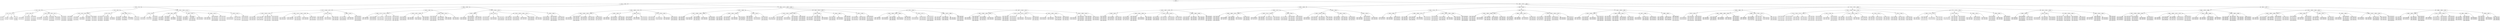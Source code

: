 digraph g {
  node [shape=record, height=0.1];
  node818[label = "<f0>|445|<f1>"];
  node563[label = "<f0>|123|<f1>|243|<f2>"];
  node492[label = "<f0>|36|<f1>|74|<f2>"];
  node470[label = "<f0>|10|<f1>|20|<f2>"];
  node464[label = "<f0>|3|<f1>|5|<f2>|7|<f3>"];
  node462[label = "{0: (0 0)|1: (1 1)|2: (2 2)}"];
  "node464":f0 -> "node462";
  node616[label = "{3: (3 3)|4: (4 4)}"];
  "node464":f1 -> "node616";
  node675[label = "{5: (5 5)|6: (6 6)}"];
  "node464":f2 -> "node675";
  node688[label = "{7: (7 7)|8: (8 8)|9: (9 9)}"];
  "node464":f3 -> "node688";
  "node470":f0 -> "node464";
  node676[label = "<f0>|12|<f1>|16|<f2>"];
  node544[label = "{10: (10 10)|11: (11 11)}"];
  "node676":f0 -> "node544";
  node720[label = "{12: (12 12)|13: (13 13)|14: (14 14)|15: (15 15)}"];
  "node676":f1 -> "node720";
  node795[label = "{16: (16 16)|17: (17 17)|18: (18 18)|19: (19 19)}"];
  "node676":f2 -> "node795";
  "node470":f1 -> "node676";
  node796[label = "<f0>|22|<f1>|25|<f2>|29|<f3>|32|<f4>"];
  node621[label = "{20: (20 20)|21: (21 21)}"];
  "node796":f0 -> "node621";
  node832[label = "{22: (22 22)|23: (23 23)|24: (24 24)}"];
  "node796":f1 -> "node832";
  node526[label = "{25: (25 25)|26: (26 26)|27: (27 27)|28: (28 28)}"];
  "node796":f2 -> "node526";
  node829[label = "{29: (29 29)|30: (30 30)|31: (31 31)}"];
  "node796":f3 -> "node829";
  node732[label = "{32: (32 32)|33: (33 33)|34: (34 34)|35: (35 35)}"];
  "node796":f4 -> "node732";
  "node470":f2 -> "node796";
  "node492":f0 -> "node470";
  node797[label = "<f0>|53|<f1>|63|<f2>"];
  node550[label = "<f0>|40|<f1>|43|<f2>|45|<f3>|49|<f4>"];
  node549[label = "{36: (36 36)|37: (37 37)|38: (38 38)|39: (39 39)}"];
  "node550":f0 -> "node549";
  node723[label = "{40: (40 40)|41: (41 41)|42: (42 42)}"];
  "node550":f1 -> "node723";
  node625[label = "{43: (43 43)|44: (44 44)}"];
  "node550":f2 -> "node625";
  node738[label = "{45: (45 45)|46: (46 46)|47: (47 47)|48: (48 48)}"];
  "node550":f3 -> "node738";
  node480[label = "{49: (49 49)|50: (50 50)|51: (51 51)|52: (52 52)}"];
  "node550":f4 -> "node480";
  "node797":f0 -> "node550";
  node637[label = "<f0>|57|<f1>|61|<f2>"];
  node536[label = "{53: (53 53)|54: (54 54)|55: (55 55)|56: (56 56)}"];
  "node637":f0 -> "node536";
  node705[label = "{57: (57 57)|58: (58 58)|59: (59 59)|60: (60 60)}"];
  "node637":f1 -> "node705";
  node553[label = "{61: (61 61)|62: (62 62)}"];
  "node637":f2 -> "node553";
  "node797":f1 -> "node637";
  node706[label = "<f0>|66|<f1>|69|<f2>|71|<f3>"];
  node663[label = "{63: (63 63)|64: (64 64)|65: (65 65)}"];
  "node706":f0 -> "node663";
  node671[label = "{66: (66 66)|67: (67 67)|68: (68 68)}"];
  "node706":f1 -> "node671";
  node636[label = "{69: (69 69)|70: (70 70)}"];
  "node706":f2 -> "node636";
  node825[label = "{71: (71 71)|72: (72 72)|73: (73 73)}"];
  "node706":f3 -> "node825";
  "node797":f2 -> "node706";
  "node492":f1 -> "node797";
  node638[label = "<f0>|82|<f1>|95|<f2>|104|<f3>|114|<f4>"];
  node527[label = "<f0>|76|<f1>|78|<f2>"];
  node501[label = "{74: (74 74)|75: (75 75)}"];
  "node527":f0 -> "node501";
  node742[label = "{76: (76 76)|77: (77 77)}"];
  "node527":f1 -> "node742";
  node882[label = "{78: (78 78)|79: (79 79)|80: (80 80)|81: (81 81)}"];
  "node527":f2 -> "node882";
  "node638":f0 -> "node527";
  node883[label = "<f0>|85|<f1>|89|<f2>|91|<f3>"];
  node803[label = "{82: (82 82)|83: (83 83)|84: (84 84)}"];
  "node883":f0 -> "node803";
  node633[label = "{85: (85 85)|86: (86 86)|87: (87 87)|88: (88 88)}"];
  "node883":f1 -> "node633";
  node574[label = "{89: (89 89)|90: (90 90)}"];
  "node883":f2 -> "node574";
  node897[label = "{91: (91 91)|92: (92 92)|93: (93 93)|94: (94 94)}"];
  "node883":f3 -> "node897";
  "node638":f1 -> "node883";
  node708[label = "<f0>|98|<f1>|102|<f2>"];
  node658[label = "{95: (95 95)|96: (96 96)|97: (97 97)}"];
  "node708":f0 -> "node658";
  node733[label = "{98: (98 98)|99: (99 99)|100: (100 100)|101: (101 101)}"];
  "node708":f1 -> "node733";
  node610[label = "{102: (102 102)|103: (103 103)}"];
  "node708":f2 -> "node610";
  "node638":f2 -> "node708";
  node807[label = "<f0>|106|<f1>|110|<f2>"];
  node707[label = "{104: (104 104)|105: (105 105)}"];
  "node807":f0 -> "node707";
  node751[label = "{106: (106 106)|107: (107 107)|108: (108 108)|109: (109 109)}"];
  "node807":f1 -> "node751";
  node806[label = "{110: (110 110)|111: (111 111)|112: (112 112)|113: (113 113)}"];
  "node807":f2 -> "node806";
  "node638":f3 -> "node807";
  node628[label = "<f0>|116|<f1>|119|<f2>"];
  node537[label = "{114: (114 114)|115: (115 115)}"];
  "node628":f0 -> "node537";
  node627[label = "{116: (116 116)|117: (117 117)|118: (118 118)}"];
  "node628":f1 -> "node627";
  node515[label = "{119: (119 119)|120: (120 120)|121: (121 121)|122: (122 122)}"];
  "node628":f2 -> "node515";
  "node638":f4 -> "node628";
  "node492":f2 -> "node638";
  "node563":f0 -> "node492";
  node816[label = "<f0>|166|<f1>|203|<f2>"];
  node709[label = "<f0>|137|<f1>|149|<f2>|157|<f3>"];
  node538[label = "<f0>|126|<f1>|129|<f2>|133|<f3>"];
  node529[label = "{123: (123 123)|124: (124 124)|125: (125 125)}"];
  "node538":f0 -> "node529";
  node596[label = "{126: (126 126)|127: (127 127)|128: (128 128)}"];
  "node538":f1 -> "node596";
  node646[label = "{129: (129 129)|130: (130 130)|131: (131 131)|132: (132 132)}"];
  "node538":f2 -> "node646";
  node760[label = "{133: (133 133)|134: (134 134)|135: (135 135)|136: (136 136)}"];
  "node538":f3 -> "node760";
  "node709":f0 -> "node538";
  node647[label = "<f0>|139|<f1>|141|<f2>|144|<f3>|146|<f4>"];
  node483[label = "{137: (137 137)|138: (138 138)}"];
  "node647":f0 -> "node483";
  node674[label = "{139: (139 139)|140: (140 140)}"];
  "node647":f1 -> "node674";
  node921[label = "{141: (141 141)|142: (142 142)|143: (143 143)}"];
  "node647":f2 -> "node921";
  node570[label = "{144: (144 144)|145: (145 145)}"];
  "node647":f3 -> "node570";
  node752[label = "{146: (146 146)|147: (147 147)|148: (148 148)}"];
  "node647":f4 -> "node752";
  "node709":f1 -> "node647";
  node701[label = "<f0>|152|<f1>|154|<f2>"];
  node528[label = "{149: (149 149)|150: (150 150)|151: (151 151)}"];
  "node701":f0 -> "node528";
  node652[label = "{152: (152 152)|153: (153 153)}"];
  "node701":f1 -> "node652";
  node798[label = "{154: (154 154)|155: (155 155)|156: (156 156)}"];
  "node701":f2 -> "node798";
  "node709":f2 -> "node701";
  node892[label = "<f0>|160|<f1>|162|<f2>"];
  node700[label = "{157: (157 157)|158: (158 158)|159: (159 159)}"];
  "node892":f0 -> "node700";
  node748[label = "{160: (160 160)|161: (161 161)}"];
  "node892":f1 -> "node748";
  node891[label = "{162: (162 162)|163: (163 163)|164: (164 164)|165: (165 165)}"];
  "node892":f2 -> "node891";
  "node709":f3 -> "node892";
  "node816":f0 -> "node709";
  node539[label = "<f0>|182|<f1>|192|<f2>"];
  node494[label = "<f0>|168|<f1>|171|<f2>|174|<f3>|178|<f4>"];
  node493[label = "{166: (166 166)|167: (167 167)}"];
  "node494":f0 -> "node493";
  node899[label = "{168: (168 168)|169: (169 169)|170: (170 170)}"];
  "node494":f1 -> "node899";
  node833[label = "{171: (171 171)|172: (172 172)|173: (173 173)}"];
  "node494":f2 -> "node833";
  node668[label = "{174: (174 174)|175: (175 175)|176: (176 176)|177: (177 177)}"];
  "node494":f3 -> "node668";
  node520[label = "{178: (178 178)|179: (179 179)|180: (180 180)|181: (181 181)}"];
  "node494":f4 -> "node520";
  "node539":f0 -> "node494";
  node814[label = "<f0>|185|<f1>|187|<f2>|189|<f3>"];
  node604[label = "{182: (182 182)|183: (183 183)|184: (184 184)}"];
  "node814":f0 -> "node604";
  node756[label = "{185: (185 185)|186: (186 186)}"];
  "node814":f1 -> "node756";
  node813[label = "{187: (187 187)|188: (188 188)}"];
  "node814":f2 -> "node813";
  node912[label = "{189: (189 189)|190: (190 190)|191: (191 191)}"];
  "node814":f3 -> "node912";
  "node539":f1 -> "node814";
  node605[label = "<f0>|196|<f1>|199|<f2>|201|<f3>"];
  node524[label = "{192: (192 192)|193: (193 193)|194: (194 194)|195: (195 195)}"];
  "node605":f0 -> "node524";
  node874[label = "{196: (196 196)|197: (197 197)|198: (198 198)}"];
  "node605":f1 -> "node874";
  node711[label = "{199: (199 199)|200: (200 200)}"];
  "node605":f2 -> "node711";
  node734[label = "{201: (201 201)|202: (202 202)}"];
  "node605":f3 -> "node734";
  "node539":f2 -> "node605";
  "node816":f1 -> "node539";
  node815[label = "<f0>|212|<f1>|220|<f2>|233|<f3>"];
  node786[label = "<f0>|205|<f1>|209|<f2>"];
  node785[label = "{203: (203 203)|204: (204 204)}"];
  "node786":f0 -> "node785";
  node858[label = "{205: (205 205)|206: (206 206)|207: (207 207)|208: (208 208)}"];
  "node786":f1 -> "node858";
  node568[label = "{209: (209 209)|210: (210 210)|211: (211 211)}"];
  "node786":f2 -> "node568";
  "node815":f0 -> "node786";
  node859[label = "<f0>|215|<f1>|217|<f2>"];
  node804[label = "{212: (212 212)|213: (213 213)|214: (214 214)}"];
  "node859":f0 -> "node804";
  node589[label = "{215: (215 215)|216: (216 216)}"];
  "node859":f1 -> "node589";
  node844[label = "{217: (217 217)|218: (218 218)|219: (219 219)}"];
  "node859":f2 -> "node844";
  "node815":f1 -> "node859";
  node533[label = "<f0>|223|<f1>|226|<f2>|228|<f3>|231|<f4>"];
  node465[label = "{220: (220 220)|221: (221 221)|222: (222 222)}"];
  "node533":f0 -> "node465";
  node909[label = "{223: (223 223)|224: (224 224)|225: (225 225)}"];
  "node533":f1 -> "node909";
  node556[label = "{226: (226 226)|227: (227 227)}"];
  "node533":f2 -> "node556";
  node923[label = "{228: (228 228)|229: (229 229)|230: (230 230)}"];
  "node533":f3 -> "node923";
  node591[label = "{231: (231 231)|232: (232 232)}"];
  "node533":f4 -> "node591";
  "node815":f2 -> "node533";
  node744[label = "<f0>|236|<f1>|240|<f2>"];
  node743[label = "{233: (233 233)|234: (234 234)|235: (235 235)}"];
  "node744":f0 -> "node743";
  node472[label = "{236: (236 236)|237: (237 237)|238: (238 238)|239: (239 239)}"];
  "node744":f1 -> "node472";
  node683[label = "{240: (240 240)|241: (241 241)|242: (242 242)}"];
  "node744":f2 -> "node683";
  "node815":f3 -> "node744";
  "node816":f2 -> "node815";
  "node563":f1 -> "node816";
  node696[label = "<f0>|284|<f1>|317|<f2>|360|<f3>|393|<f4>"];
  node606[label = "<f0>|258|<f1>|266|<f2>|274|<f3>"];
  node558[label = "<f0>|245|<f1>|249|<f2>|252|<f3>|255|<f4>"];
  node557[label = "{243: (243 243)|244: (244 244)}"];
  "node558":f0 -> "node557";
  node894[label = "{245: (245 245)|246: (246 246)|247: (247 247)|248: (248 248)}"];
  "node558":f1 -> "node894";
  node583[label = "{249: (249 249)|250: (250 250)|251: (251 251)}"];
  "node558":f2 -> "node583";
  node620[label = "{252: (252 252)|253: (253 253)|254: (254 254)}"];
  "node558":f3 -> "node620";
  node547[label = "{255: (255 255)|256: (256 256)|257: (257 257)}"];
  "node558":f4 -> "node547";
  "node606":f0 -> "node558";
  node600[label = "<f0>|260|<f1>|263|<f2>"];
  node599[label = "{258: (258 258)|259: (259 259)}"];
  "node600":f0 -> "node599";
  node750[label = "{260: (260 260)|261: (261 261)|262: (262 262)}"];
  "node600":f1 -> "node750";
  node887[label = "{263: (263 263)|264: (264 264)|265: (265 265)}"];
  "node600":f2 -> "node887";
  "node606":f1 -> "node600";
  node917[label = "<f0>|269|<f1>|271|<f2>"];
  node532[label = "{266: (266 266)|267: (267 267)|268: (268 268)}"];
  "node917":f0 -> "node532";
  node571[label = "{269: (269 269)|270: (270 270)}"];
  "node917":f1 -> "node571";
  node916[label = "{271: (271 271)|272: (272 272)|273: (273 273)}"];
  "node917":f2 -> "node916";
  "node606":f2 -> "node917";
  node725[label = "<f0>|277|<f1>|279|<f2>|281|<f3>"];
  node613[label = "{274: (274 274)|275: (275 275)|276: (276 276)}"];
  "node725":f0 -> "node613";
  node669[label = "{277: (277 277)|278: (278 278)}"];
  "node725":f1 -> "node669";
  node724[label = "{279: (279 279)|280: (280 280)}"];
  "node725":f2 -> "node724";
  node907[label = "{281: (281 281)|282: (282 282)|283: (283 283)}"];
  "node725":f3 -> "node907";
  "node606":f3 -> "node725";
  "node696":f0 -> "node606";
  node877[label = "<f0>|297|<f1>|308|<f2>"];
  node478[label = "<f0>|287|<f1>|289|<f2>|292|<f3>|294|<f4>"];
  node477[label = "{284: (284 284)|285: (285 285)|286: (286 286)}"];
  "node478":f0 -> "node477";
  node597[label = "{287: (287 287)|288: (288 288)}"];
  "node478":f1 -> "node597";
  node857[label = "{289: (289 289)|290: (290 290)|291: (291 291)}"];
  "node478":f2 -> "node857";
  node649[label = "{292: (292 292)|293: (293 293)}"];
  "node478":f3 -> "node649";
  node889[label = "{294: (294 294)|295: (295 295)|296: (296 296)}"];
  "node478":f4 -> "node889";
  "node877":f0 -> "node478";
  node650[label = "<f0>|300|<f1>|303|<f2>|305|<f3>"];
  node487[label = "{297: (297 297)|298: (298 298)|299: (299 299)}"];
  "node650":f0 -> "node487";
  node831[label = "{300: (300 300)|301: (301 301)|302: (302 302)}"];
  "node650":f1 -> "node831";
  node548[label = "{303: (303 303)|304: (304 304)}"];
  "node650":f2 -> "node548";
  node878[label = "{305: (305 305)|306: (306 306)|307: (307 307)}"];
  "node650":f3 -> "node878";
  "node877":f1 -> "node650";
  node876[label = "<f0>|312|<f1>|314|<f2>"];
  node678[label = "{308: (308 308)|309: (309 309)|310: (310 310)|311: (311 311)}"];
  "node876":f0 -> "node678";
  node496[label = "{312: (312 312)|313: (313 313)}"];
  "node876":f1 -> "node496";
  node875[label = "{314: (314 314)|315: (315 315)|316: (316 316)}"];
  "node876":f2 -> "node875";
  "node877":f2 -> "node876";
  "node696":f1 -> "node877";
  node507[label = "<f0>|332|<f1>|341|<f2>|350|<f3>"];
  node506[label = "<f0>|319|<f1>|322|<f2>|324|<f3>|328|<f4>"];
  node505[label = "{317: (317 317)|318: (318 318)}"];
  "node506":f0 -> "node505";
  node765[label = "{319: (319 319)|320: (320 320)|321: (321 321)}"];
  "node506":f1 -> "node765";
  node849[label = "{322: (322 322)|323: (323 323)}"];
  "node506":f2 -> "node849";
  node901[label = "{324: (324 324)|325: (325 325)|326: (326 326)|327: (327 327)}"];
  "node506":f3 -> "node901";
  node682[label = "{328: (328 328)|329: (329 329)|330: (330 330)|331: (331 331)}"];
  "node506":f4 -> "node682";
  "node507":f0 -> "node506";
  node766[label = "<f0>|335|<f1>|339|<f2>"];
  node554[label = "{332: (332 332)|333: (333 333)|334: (334 334)}"];
  "node766":f0 -> "node554";
  node762[label = "{335: (335 335)|336: (336 336)|337: (337 337)|338: (338 338)}"];
  "node766":f1 -> "node762";
  node819[label = "{339: (339 339)|340: (340 340)}"];
  "node766":f2 -> "node819";
  "node507":f1 -> "node766";
  node843[label = "<f0>|344|<f1>|346|<f2>"];
  node842[label = "{341: (341 341)|342: (342 342)|343: (343 343)}"];
  "node843":f0 -> "node842";
  node607[label = "{344: (344 344)|345: (345 345)}"];
  "node843":f1 -> "node607";
  node808[label = "{346: (346 346)|347: (347 347)|348: (348 348)|349: (349 349)}"];
  "node843":f2 -> "node808";
  "node507":f2 -> "node843";
  node608[label = "<f0>|353|<f1>|356|<f2>"];
  node467[label = "{350: (350 350)|351: (351 351)|352: (352 352)}"];
  "node608":f0 -> "node467";
  node754[label = "{353: (353 353)|354: (354 354)|355: (355 355)}"];
  "node608":f1 -> "node754";
  node502[label = "{356: (356 356)|357: (357 357)|358: (358 358)|359: (359 359)}"];
  "node608":f2 -> "node502";
  "node507":f3 -> "node608";
  "node696":f2 -> "node507";
  node778[label = "<f0>|372|<f1>|381|<f2>"];
  node755[label = "<f0>|362|<f1>|364|<f2>|367|<f3>|369|<f4>"];
  node534[label = "{360: (360 360)|361: (361 361)}"];
  "node755":f0 -> "node534";
  node685[label = "{362: (362 362)|363: (363 363)}"];
  "node755":f1 -> "node685";
  node884[label = "{364: (364 364)|365: (365 365)|366: (366 366)}"];
  "node755":f2 -> "node884";
  node653[label = "{367: (367 367)|368: (368 368)}"];
  "node755":f3 -> "node653";
  node902[label = "{369: (369 369)|370: (370 370)|371: (371 371)}"];
  "node755":f4 -> "node902";
  "node778":f0 -> "node755";
  node488[label = "<f0>|374|<f1>|377|<f2>"];
  node484[label = "{372: (372 372)|373: (373 373)}"];
  "node488":f0 -> "node484";
  node776[label = "{374: (374 374)|375: (375 375)|376: (376 376)}"];
  "node488":f1 -> "node776";
  node664[label = "{377: (377 377)|378: (378 378)|379: (379 379)|380: (380 380)}"];
  "node488":f2 -> "node664";
  "node778":f1 -> "node488";
  node777[label = "<f0>|384|<f1>|387|<f2>|389|<f3>"];
  node572[label = "{381: (381 381)|382: (382 382)|383: (383 383)}"];
  "node777":f0 -> "node572";
  node922[label = "{384: (384 384)|385: (385 385)|386: (386 386)}"];
  "node777":f1 -> "node922";
  node614[label = "{387: (387 387)|388: (388 388)}"];
  "node777":f2 -> "node614";
  node717[label = "{389: (389 389)|390: (390 390)|391: (391 391)|392: (392 392)}"];
  "node777":f3 -> "node717";
  "node778":f2 -> "node777";
  "node696":f3 -> "node778";
  node695[label = "<f0>|407|<f1>|422|<f2>|432|<f3>"];
  node615[label = "<f0>|395|<f1>|399|<f2>|402|<f3>|404|<f4>"];
  node499[label = "{393: (393 393)|394: (394 394)}"];
  "node615":f0 -> "node499";
  node773[label = "{395: (395 395)|396: (396 396)|397: (397 397)|398: (398 398)}"];
  "node615":f1 -> "node773";
  node594[label = "{399: (399 399)|400: (400 400)|401: (401 401)}"];
  "node615":f2 -> "node594";
  node630[label = "{402: (402 402)|403: (403 403)}"];
  "node615":f3 -> "node630";
  node866[label = "{404: (404 404)|405: (405 405)|406: (406 406)}"];
  "node615":f4 -> "node866";
  "node695":f0 -> "node615";
  node694[label = "<f0>|411|<f1>|415|<f2>|417|<f3>|419|<f4>"];
  node679[label = "{407: (407 407)|408: (408 408)|409: (409 409)|410: (410 410)}"];
  "node694":f0 -> "node679";
  node516[label = "{411: (411 411)|412: (412 412)|413: (413 413)|414: (414 414)}"];
  "node694":f1 -> "node516";
  node693[label = "{415: (415 415)|416: (416 416)}"];
  "node694":f2 -> "node693";
  node741[label = "{417: (417 417)|418: (418 418)}"];
  "node694":f3 -> "node741";
  node868[label = "{419: (419 419)|420: (420 420)|421: (421 421)}"];
  "node694":f4 -> "node868";
  "node695":f1 -> "node694";
  node542[label = "<f0>|424|<f1>|426|<f2>|429|<f3>"];
  node530[label = "{422: (422 422)|423: (423 423)}"];
  "node542":f0 -> "node530";
  node880[label = "{424: (424 424)|425: (425 425)}"];
  "node542":f1 -> "node880";
  node893[label = "{426: (426 426)|427: (427 427)|428: (428 428)}"];
  "node542":f2 -> "node893";
  node745[label = "{429: (429 429)|430: (430 430)|431: (431 431)}"];
  "node542":f3 -> "node745";
  "node695":f2 -> "node542";
  node881[label = "<f0>|434|<f1>|438|<f2>|442|<f3>"];
  node654[label = "{432: (432 432)|433: (433 433)}"];
  "node881":f0 -> "node654";
  node900[label = "{434: (434 434)|435: (435 435)|436: (436 436)|437: (437 437)}"];
  "node881":f1 -> "node900";
  node541[label = "{438: (438 438)|439: (439 439)|440: (440 440)|441: (441 441)}"];
  "node881":f2 -> "node541";
  node473[label = "{442: (442 442)|443: (443 443)|444: (444 444)}"];
  "node881":f3 -> "node473";
  "node695":f3 -> "node881";
  "node696":f4 -> "node695";
  "node563":f2 -> "node696";
  "node818":f0 -> "node563";
  node817[label = "<f0>|556|<f1>|673|<f2>|848|<f3>"];
  node562[label = "<f0>|492|<f1>|528|<f2>"];
  node561[label = "<f0>|455|<f1>|467|<f2>|479|<f3>"];
  node500[label = "<f0>|449|<f1>|452|<f2>"];
  node498[label = "{445: (445 445)|446: (446 446)|447: (447 447)|448: (448 448)}"];
  "node500":f0 -> "node498";
  node626[label = "{449: (449 449)|450: (450 450)|451: (451 451)}"];
  "node500":f1 -> "node626";
  node774[label = "{452: (452 452)|453: (453 453)|454: (454 454)}"];
  "node500":f2 -> "node774";
  "node561":f0 -> "node500";
  node775[label = "<f0>|458|<f1>|462|<f2>|464|<f3>"];
  node692[label = "{455: (455 455)|456: (456 456)|457: (457 457)}"];
  "node775":f0 -> "node692";
  node761[label = "{458: (458 458)|459: (459 459)|460: (460 460)|461: (461 461)}"];
  "node775":f1 -> "node761";
  node598[label = "{462: (462 462)|463: (463 463)}"];
  "node775":f2 -> "node598";
  node869[label = "{464: (464 464)|465: (465 465)|466: (466 466)}"];
  "node775":f3 -> "node869";
  "node561":f1 -> "node775";
  node687[label = "<f0>|470|<f1>|473|<f2>|476|<f3>"];
  node686[label = "{467: (467 467)|468: (468 468)|469: (469 469)}"];
  "node687":f0 -> "node686";
  node870[label = "{470: (470 470)|471: (471 471)|472: (472 472)}"];
  "node687":f1 -> "node870";
  node749[label = "{473: (473 473)|474: (474 474)|475: (475 475)}"];
  "node687":f2 -> "node749";
  node855[label = "{476: (476 476)|477: (477 477)|478: (478 478)}"];
  "node687":f3 -> "node855";
  "node561":f2 -> "node687";
  node856[label = "<f0>|482|<f1>|485|<f2>|488|<f3>"];
  node514[label = "{479: (479 479)|480: (480 480)|481: (481 481)}"];
  "node856":f0 -> "node514";
  node794[label = "{482: (482 482)|483: (483 483)|484: (484 484)}"];
  "node856":f1 -> "node794";
  node872[label = "{485: (485 485)|486: (486 486)|487: (487 487)}"];
  "node856":f2 -> "node872";
  node643[label = "{488: (488 488)|489: (489 489)|490: (490 490)|491: (491 491)}"];
  "node856":f3 -> "node643";
  "node561":f3 -> "node856";
  "node562":f0 -> "node561";
  node847[label = "<f0>|506|<f1>|517|<f2>"];
  node603[label = "<f0>|496|<f1>|498|<f2>|501|<f3>|503|<f4>"];
  node569[label = "{492: (492 492)|493: (493 493)|494: (494 494)|495: (495 495)}"];
  "node603":f0 -> "node569";
  node602[label = "{496: (496 496)|497: (497 497)}"];
  "node603":f1 -> "node602";
  node659[label = "{498: (498 498)|499: (499 499)|500: (500 500)}"];
  "node603":f2 -> "node659";
  node812[label = "{501: (501 501)|502: (502 502)}"];
  "node603":f3 -> "node812";
  node919[label = "{503: (503 503)|504: (504 504)|505: (505 505)}"];
  "node603":f4 -> "node919";
  "node847":f0 -> "node603";
  node660[label = "<f0>|508|<f1>|511|<f2>|514|<f3>"];
  node518[label = "{506: (506 506)|507: (507 507)}"];
  "node660":f0 -> "node518";
  node691[label = "{508: (508 508)|509: (509 509)|510: (510 510)}"];
  "node660":f1 -> "node691";
  node617[label = "{511: (511 511)|512: (512 512)|513: (513 513)}"];
  "node660":f2 -> "node617";
  node871[label = "{514: (514 514)|515: (515 515)|516: (516 516)}"];
  "node660":f3 -> "node871";
  "node847":f1 -> "node660";
  node846[label = "<f0>|520|<f1>|524|<f2>"];
  node642[label = "{517: (517 517)|518: (518 518)|519: (519 519)}"];
  "node846":f0 -> "node642";
  node845[label = "{520: (520 520)|521: (521 521)|522: (522 522)|523: (523 523)}"];
  "node846":f1 -> "node845";
  node787[label = "{524: (524 524)|525: (525 525)|526: (526 526)|527: (527 527)}"];
  "node846":f2 -> "node787";
  "node847":f2 -> "node846";
  "node562":f1 -> "node847";
  node661[label = "<f0>|539|<f1>|548|<f2>"];
  node519[label = "<f0>|530|<f1>|533|<f2>|536|<f3>"];
  node481[label = "{528: (528 528)|529: (529 529)}"];
  "node519":f0 -> "node481";
  node830[label = "{530: (530 530)|531: (531 531)|532: (532 532)}"];
  "node519":f1 -> "node830";
  node555[label = "{533: (533 533)|534: (534 534)|535: (535 535)}"];
  "node519":f2 -> "node555";
  node631[label = "{536: (536 536)|537: (537 537)|538: (538 538)}"];
  "node519":f3 -> "node631";
  "node661":f0 -> "node519";
  node824[label = "<f0>|542|<f1>|545|<f2>"];
  node823[label = "{539: (539 539)|540: (540 540)|541: (541 541)}"];
  "node824":f0 -> "node823";
  node684[label = "{542: (542 542)|543: (543 543)|544: (544 544)}"];
  "node824":f1 -> "node684";
  node753[label = "{545: (545 545)|546: (546 546)|547: (547 547)}"];
  "node824":f2 -> "node753";
  "node661":f1 -> "node824";
  node632[label = "<f0>|550|<f1>|554|<f2>"];
  node535[label = "{548: (548 548)|549: (549 549)}"];
  "node632":f0 -> "node535";
  node896[label = "{550: (550 550)|551: (551 551)|552: (552 552)|553: (553 553)}"];
  "node632":f1 -> "node896";
  node573[label = "{554: (554 554)|555: (555 555)}"];
  "node632":f2 -> "node573";
  "node661":f2 -> "node632";
  "node562":f2 -> "node661";
  "node817":f0 -> "node562";
  node906[label = "<f0>|590|<f1>|630|<f2>"];
  node905[label = "<f0>|563|<f1>|574|<f2>"];
  node904[label = "<f0>|558|<f1>|560|<f2>"];
  node586[label = "{556: (556 556)|557: (557 557)}"];
  "node904":f0 -> "node586";
  node809[label = "{558: (558 558)|559: (559 559)}"];
  "node904":f1 -> "node809";
  node903[label = "{560: (560 560)|561: (561 561)|562: (562 562)}"];
  "node904":f2 -> "node903";
  "node905":f0 -> "node904";
  node560[label = "<f0>|566|<f1>|569|<f2>|571|<f3>"];
  node495[label = "{563: (563 563)|564: (564 564)|565: (565 565)}"];
  "node560":f0 -> "node495";
  node559[label = "{566: (566 566)|567: (567 567)|568: (568 568)}"];
  "node560":f1 -> "node559";
  node792[label = "{569: (569 569)|570: (570 570)}"];
  "node560":f2 -> "node792";
  node895[label = "{571: (571 571)|572: (572 572)|573: (573 573)}"];
  "node560":f3 -> "node895";
  "node905":f1 -> "node560";
  node793[label = "<f0>|578|<f1>|581|<f2>|583|<f3>|586|<f4>"];
  node577[label = "{574: (574 574)|575: (575 575)|576: (576 576)|577: (577 577)}"];
  "node793":f0 -> "node577";
  node772[label = "{578: (578 578)|579: (579 579)|580: (580 580)}"];
  "node793":f1 -> "node772";
  node827[label = "{581: (581 581)|582: (582 582)}"];
  "node793":f2 -> "node827";
  node908[label = "{583: (583 583)|584: (584 584)|585: (585 585)}"];
  "node793":f3 -> "node908";
  node513[label = "{586: (586 586)|587: (587 587)|588: (588 588)|589: (589 589)}"];
  "node793":f4 -> "node513";
  "node905":f2 -> "node793";
  "node906":f0 -> "node905";
  node491[label = "<f0>|605|<f1>|615|<f2>"];
  node469[label = "<f0>|594|<f1>|596|<f2>|599|<f3>|602|<f4>"];
  node463[label = "{590: (590 590)|591: (591 591)|592: (592 592)|593: (593 593)}"];
  "node469":f0 -> "node463";
  node800[label = "{594: (594 594)|595: (595 595)}"];
  "node469":f1 -> "node800";
  node850[label = "{596: (596 596)|597: (597 597)|598: (598 598)}"];
  "node469":f2 -> "node850";
  node702[label = "{599: (599 599)|600: (600 600)|601: (601 601)}"];
  "node469":f3 -> "node702";
  node540[label = "{602: (602 602)|603: (603 603)|604: (604 604)}"];
  "node469":f4 -> "node540";
  "node491":f0 -> "node469";
  node789[label = "<f0>|608|<f1>|610|<f2>|612|<f3>"];
  node718[label = "{605: (605 605)|606: (606 606)|607: (607 607)}"];
  "node789":f0 -> "node718";
  node585[label = "{608: (608 608)|609: (609 609)}"];
  "node789":f1 -> "node585";
  node788[label = "{610: (610 610)|611: (611 611)}"];
  "node789":f2 -> "node788";
  node860[label = "{612: (612 612)|613: (613 613)|614: (614 614)}"];
  "node789":f3 -> "node860";
  "node491":f1 -> "node789";
  node673[label = "<f0>|618|<f1>|622|<f2>|625|<f3>|627|<f4>"];
  node672[label = "{615: (615 615)|616: (616 616)|617: (617 617)}"];
  "node673":f0 -> "node672";
  node821[label = "{618: (618 618)|619: (619 619)|620: (620 620)|621: (621 621)}"];
  "node673":f1 -> "node821";
  node619[label = "{622: (622 622)|623: (623 623)|624: (624 624)}"];
  "node673":f2 -> "node619";
  node564[label = "{625: (625 625)|626: (626 626)}"];
  "node673":f3 -> "node564";
  node721[label = "{627: (627 627)|628: (628 628)|629: (629 629)}"];
  "node673":f4 -> "node721";
  "node491":f2 -> "node673";
  "node906":f1 -> "node491";
  node790[label = "<f0>|641|<f1>|655|<f2>|663|<f3>"];
  node581[label = "<f0>|632|<f1>|635|<f2>|637|<f3>"];
  node580[label = "{630: (630 630)|631: (631 631)}"];
  "node581":f0 -> "node580";
  node746[label = "{632: (632 632)|633: (633 633)|634: (634 634)}"];
  "node581":f1 -> "node746";
  node485[label = "{635: (635 635)|636: (636 636)}"];
  "node581":f2 -> "node485";
  node890[label = "{637: (637 637)|638: (638 638)|639: (639 639)|640: (640 640)}"];
  "node581":f3 -> "node890";
  "node790":f0 -> "node581";
  node747[label = "<f0>|645|<f1>|649|<f2>|652|<f3>"];
  node503[label = "{641: (641 641)|642: (642 642)|643: (643 643)|644: (644 644)}"];
  "node747":f0 -> "node503";
  node665[label = "{645: (645 645)|646: (646 646)|647: (647 647)|648: (648 648)}"];
  "node747":f1 -> "node665";
  node731[label = "{649: (649 649)|650: (650 650)|651: (651 651)}"];
  "node747":f2 -> "node731";
  node828[label = "{652: (652 652)|653: (653 653)|654: (654 654)}"];
  "node747":f3 -> "node828";
  "node790":f1 -> "node747";
  node504[label = "<f0>|657|<f1>|660|<f2>"];
  node466[label = "{655: (655 655)|656: (656 656)}"];
  "node504":f0 -> "node466";
  node737[label = "{657: (657 657)|658: (658 658)|659: (659 659)}"];
  "node504":f1 -> "node737";
  node566[label = "{660: (660 660)|661: (661 661)|662: (662 662)}"];
  "node504":f2 -> "node566";
  "node790":f2 -> "node504";
  node835[label = "<f0>|666|<f1>|669|<f2>"];
  node710[label = "{663: (663 663)|664: (664 664)|665: (665 665)}"];
  "node835":f0 -> "node710";
  node834[label = "{666: (666 666)|667: (667 667)|668: (668 668)}"];
  "node835":f1 -> "node834";
  node511[label = "{669: (669 669)|670: (670 670)|671: (671 671)|672: (672 672)}"];
  "node835":f2 -> "node511";
  "node790":f3 -> "node835";
  "node906":f2 -> "node790";
  "node817":f1 -> "node906";
  node662[label = "<f0>|710|<f1>|767|<f2>|804|<f3>"];
  node582[label = "<f0>|683|<f1>|696|<f2>"];
  node567[label = "<f0>|675|<f1>|679|<f2>"];
  node551[label = "{673: (673 673)|674: (674 674)}"];
  "node567":f0 -> "node551";
  node590[label = "{675: (675 675)|676: (676 676)|677: (677 677)|678: (678 678)}"];
  "node567":f1 -> "node590";
  node474[label = "{679: (679 679)|680: (680 680)|681: (681 681)|682: (682 682)}"];
  "node567":f2 -> "node474";
  "node582":f0 -> "node567";
  node782[label = "<f0>|685|<f1>|688|<f2>|690|<f3>|692|<f4>"];
  node781[label = "{683: (683 683)|684: (684 684)}"];
  "node782":f0 -> "node781";
  node888[label = "{685: (685 685)|686: (686 686)|687: (687 687)}"];
  "node782":f1 -> "node888";
  node552[label = "{688: (688 688)|689: (689 689)}"];
  "node782":f2 -> "node552";
  node667[label = "{690: (690 690)|691: (691 691)}"];
  "node782":f3 -> "node667";
  node799[label = "{692: (692 692)|693: (693 693)|694: (694 694)|695: (695 695)}"];
  "node782":f4 -> "node799";
  "node582":f1 -> "node782";
  node546[label = "<f0>|698|<f1>|701|<f2>|705|<f3>|707|<f4>"];
  node531[label = "{696: (696 696)|697: (697 697)}"];
  "node546":f0 -> "node531";
  node918[label = "{698: (698 698)|699: (699 699)|700: (700 700)}"];
  "node546":f1 -> "node918";
  node639[label = "{701: (701 701)|702: (702 702)|703: (703 703)|704: (704 704)}"];
  "node546":f2 -> "node639";
  node545[label = "{705: (705 705)|706: (706 706)}"];
  "node546":f3 -> "node545";
  node920[label = "{707: (707 707)|708: (708 708)|709: (709 709)}"];
  "node546":f4 -> "node920";
  "node582":f2 -> "node546";
  "node662":f0 -> "node582";
  node783[label = "<f0>|728|<f1>|738|<f2>|749|<f3>|758|<f4>"];
  node640[label = "<f0>|714|<f1>|718|<f2>|721|<f3>|724|<f4>"];
  node584[label = "{710: (710 710)|711: (711 711)|712: (712 712)|713: (713 713)}"];
  "node640":f0 -> "node584";
  node651[label = "{714: (714 714)|715: (715 715)|716: (716 716)|717: (717 717)}"];
  "node640":f1 -> "node651";
  node848[label = "{718: (718 718)|719: (719 719)|720: (720 720)}"];
  "node640":f2 -> "node848";
  node486[label = "{721: (721 721)|722: (722 722)|723: (723 723)}"];
  "node640":f3 -> "node486";
  node840[label = "{724: (724 724)|725: (725 725)|726: (726 726)|727: (727 727)}"];
  "node640":f4 -> "node840";
  "node783":f0 -> "node640";
  node716[label = "<f0>|732|<f1>|734|<f2>"];
  node715[label = "{728: (728 728)|729: (729 729)|730: (730 730)|731: (731 731)}"];
  "node716":f0 -> "node715";
  node726[label = "{732: (732 732)|733: (733 733)}"];
  "node716":f1 -> "node726";
  node791[label = "{734: (734 734)|735: (735 735)|736: (736 736)|737: (737 737)}"];
  "node716":f2 -> "node791";
  "node783":f1 -> "node716";
  node811[label = "<f0>|741|<f1>|744|<f2>|746|<f3>"];
  node576[label = "{738: (738 738)|739: (739 739)|740: (740 740)}"];
  "node811":f0 -> "node576";
  node822[label = "{741: (741 741)|742: (742 742)|743: (743 743)}"];
  "node811":f1 -> "node822";
  node641[label = "{744: (744 744)|745: (745 745)}"];
  "node811":f2 -> "node641";
  node810[label = "{746: (746 746)|747: (747 747)|748: (748 748)}"];
  "node811":f3 -> "node810";
  "node783":f2 -> "node811";
  node476[label = "<f0>|752|<f1>|755|<f2>"];
  node475[label = "{749: (749 749)|750: (750 750)|751: (751 751)}"];
  "node476":f0 -> "node475";
  node670[label = "{752: (752 752)|753: (753 753)|754: (754 754)}"];
  "node476":f1 -> "node670";
  node740[label = "{755: (755 755)|756: (756 756)|757: (757 757)}"];
  "node476":f2 -> "node740";
  "node783":f3 -> "node476";
  node865[label = "<f0>|761|<f1>|764|<f2>"];
  node864[label = "{758: (758 758)|759: (759 759)|760: (760 760)}"];
  "node865":f0 -> "node864";
  node512[label = "{761: (761 761)|762: (762 762)|763: (763 763)}"];
  "node865":f1 -> "node512";
  node479[label = "{764: (764 764)|765: (765 765)|766: (766 766)}"];
  "node865":f2 -> "node479";
  "node783":f4 -> "node865";
  "node662":f1 -> "node783";
  node523[label = "<f0>|777|<f1>|787|<f2>|794|<f3>"];
  node522[label = "<f0>|769|<f1>|772|<f2>|774|<f3>"];
  node521[label = "{767: (767 767)|768: (768 768)}"];
  "node522":f0 -> "node521";
  node736[label = "{769: (769 769)|770: (770 770)|771: (771 771)}"];
  "node522":f1 -> "node736";
  node697[label = "{772: (772 772)|773: (773 773)}"];
  "node522":f2 -> "node697";
  node898[label = "{774: (774 774)|775: (775 775)|776: (776 776)}"];
  "node522":f3 -> "node898";
  "node523":f0 -> "node522";
  node770[label = "<f0>|779|<f1>|783|<f2>"];
  node728[label = "{777: (777 777)|778: (778 778)}"];
  "node770":f0 -> "node728";
  node769[label = "{779: (779 779)|780: (780 780)|781: (781 781)|782: (782 782)}"];
  "node770":f1 -> "node769";
  node565[label = "{783: (783 783)|784: (784 784)|785: (785 785)|786: (786 786)}"];
  "node770":f2 -> "node565";
  "node523":f1 -> "node770";
  node698[label = "<f0>|789|<f1>|792|<f2>"];
  node609[label = "{787: (787 787)|788: (788 788)}"];
  "node698":f0 -> "node609";
  node910[label = "{789: (789 789)|790: (790 790)|791: (791 791)}"];
  "node698":f1 -> "node910";
  node575[label = "{792: (792 792)|793: (793 793)}"];
  "node698":f2 -> "node575";
  "node523":f2 -> "node698";
  node911[label = "<f0>|798|<f1>|800|<f2>"];
  node763[label = "{794: (794 794)|795: (795 795)|796: (796 796)|797: (797 797)}"];
  "node911":f0 -> "node763";
  node611[label = "{798: (798 798)|799: (799 799)}"];
  "node911":f1 -> "node611";
  node873[label = "{800: (800 800)|801: (801 801)|802: (802 802)|803: (803 803)}"];
  "node911":f2 -> "node873";
  "node523":f3 -> "node911";
  "node662":f2 -> "node523";
  node838[label = "<f0>|813|<f1>|821|<f2>|836|<f3>"];
  node588[label = "<f0>|806|<f1>|810|<f2>"];
  node468[label = "{804: (804 804)|805: (805 805)}"];
  "node588":f0 -> "node468";
  node655[label = "{806: (806 806)|807: (807 807)|808: (808 808)|809: (809 809)}"];
  "node588":f1 -> "node655";
  node727[label = "{810: (810 810)|811: (811 811)|812: (812 812)}"];
  "node588":f2 -> "node727";
  "node838":f0 -> "node588";
  node863[label = "<f0>|815|<f1>|818|<f2>"];
  node839[label = "{813: (813 813)|814: (814 814)}"];
  "node863":f0 -> "node839";
  node862[label = "{815: (815 815)|816: (816 816)|817: (817 817)}"];
  "node863":f1 -> "node862";
  node587[label = "{818: (818 818)|819: (819 819)|820: (820 820)}"];
  "node863":f2 -> "node587";
  "node838":f1 -> "node863";
  node713[label = "<f0>|825|<f1>|829|<f2>|833|<f3>"];
  node677[label = "{821: (821 821)|822: (822 822)|823: (823 823)|824: (824 824)}"];
  "node713":f0 -> "node677";
  node854[label = "{825: (825 825)|826: (826 826)|827: (827 827)|828: (828 828)}"];
  "node713":f1 -> "node854";
  node712[label = "{829: (829 829)|830: (830 830)|831: (831 831)|832: (832 832)}"];
  "node713":f2 -> "node712";
  node836[label = "{833: (833 833)|834: (834 834)|835: (835 835)}"];
  "node713":f3 -> "node836";
  "node838":f2 -> "node713";
  node837[label = "<f0>|838|<f1>|842|<f2>|844|<f3>"];
  node739[label = "{836: (836 836)|837: (837 837)}"];
  "node837":f0 -> "node739";
  node826[label = "{838: (838 838)|839: (839 839)|840: (840 840)|841: (841 841)}"];
  "node837":f1 -> "node826";
  node634[label = "{842: (842 842)|843: (843 843)}"];
  "node837":f2 -> "node634";
  node886[label = "{844: (844 844)|845: (845 845)|846: (846 846)|847: (847 847)}"];
  "node837":f3 -> "node886";
  "node838":f3 -> "node837";
  "node662":f3 -> "node838";
  "node817":f2 -> "node662";
  node784[label = "<f0>|901|<f1>|957|<f2>"];
  node699[label = "<f0>|864|<f1>|879|<f2>|888|<f3>"];
  node635[label = "<f0>|851|<f1>|855|<f2>|859|<f3>|861|<f4>"];
  node517[label = "{848: (848 848)|849: (849 849)|850: (850 850)}"];
  "node635":f0 -> "node517";
  node680[label = "{851: (851 851)|852: (852 852)|853: (853 853)|854: (854 854)}"];
  "node635":f1 -> "node680";
  node592[label = "{855: (855 855)|856: (856 856)|857: (857 857)|858: (858 858)}"];
  "node635":f2 -> "node592";
  node629[label = "{859: (859 859)|860: (860 860)}"];
  "node635":f3 -> "node629";
  node779[label = "{861: (861 861)|862: (862 862)|863: (863 863)}"];
  "node635":f4 -> "node779";
  "node699":f0 -> "node635";
  node490[label = "<f0>|866|<f1>|869|<f2>|872|<f3>|875|<f4>"];
  node482[label = "{864: (864 864)|865: (865 865)}"];
  "node490":f0 -> "node482";
  node719[label = "{866: (866 866)|867: (867 867)|868: (868 868)}"];
  "node490":f1 -> "node719";
  node497[label = "{869: (869 869)|870: (870 870)|871: (871 871)}"];
  "node490":f2 -> "node497";
  node689[label = "{872: (872 872)|873: (873 873)|874: (874 874)}"];
  "node490":f3 -> "node689";
  node805[label = "{875: (875 875)|876: (876 876)|877: (877 877)|878: (878 878)}"];
  "node490":f4 -> "node805";
  "node699":f1 -> "node490";
  node690[label = "<f0>|881|<f1>|883|<f2>|886|<f3>"];
  node543[label = "{879: (879 879)|880: (880 880)}"];
  "node690":f0 -> "node543";
  node771[label = "{881: (881 881)|882: (882 882)}"];
  "node690":f1 -> "node771";
  node885[label = "{883: (883 883)|884: (884 884)|885: (885 885)}"];
  "node690":f2 -> "node885";
  node612[label = "{886: (886 886)|887: (887 887)}"];
  "node690":f3 -> "node612";
  "node699":f2 -> "node690";
  node852[label = "<f0>|891|<f1>|895|<f2>|898|<f3>"];
  node851[label = "{888: (888 888)|889: (889 889)|890: (890 890)}"];
  "node852":f0 -> "node851";
  node867[label = "{891: (891 891)|892: (892 892)|893: (893 893)|894: (894 894)}"];
  "node852":f1 -> "node867";
  node656[label = "{895: (895 895)|896: (896 896)|897: (897 897)}"];
  "node852":f2 -> "node656";
  node729[label = "{898: (898 898)|899: (899 899)|900: (900 900)}"];
  "node852":f3 -> "node729";
  "node699":f3 -> "node852";
  "node784":f0 -> "node699";
  node624[label = "<f0>|916|<f1>|926|<f2>|934|<f3>|943|<f4>"];
  node579[label = "<f0>|903|<f1>|906|<f2>|909|<f3>|913|<f4>"];
  node509[label = "{901: (901 901)|902: (902 902)}"];
  "node579":f0 -> "node509";
  node722[label = "{903: (903 903)|904: (904 904)|905: (905 905)}"];
  "node579":f1 -> "node722";
  node879[label = "{906: (906 906)|907: (907 907)|908: (908 908)}"];
  "node579":f2 -> "node879";
  node578[label = "{909: (909 909)|910: (910 910)|911: (911 911)|912: (912 912)}"];
  "node579":f3 -> "node578";
  node820[label = "{913: (913 913)|914: (914 914)|915: (915 915)}"];
  "node579":f4 -> "node820";
  "node624":f0 -> "node579";
  node802[label = "<f0>|920|<f1>|922|<f2>"];
  node525[label = "{916: (916 916)|917: (917 917)|918: (918 918)|919: (919 919)}"];
  "node802":f0 -> "node525";
  node666[label = "{920: (920 920)|921: (921 921)}"];
  "node802":f1 -> "node666";
  node801[label = "{922: (922 922)|923: (923 923)|924: (924 924)|925: (925 925)}"];
  "node802":f2 -> "node801";
  "node624":f1 -> "node802";
  node645[label = "<f0>|929|<f1>|931|<f2>"];
  node601[label = "{926: (926 926)|927: (927 927)|928: (928 928)}"];
  "node645":f0 -> "node601";
  node714[label = "{929: (929 929)|930: (930 930)}"];
  "node645":f1 -> "node714";
  node913[label = "{931: (931 931)|932: (932 932)|933: (933 933)}"];
  "node645":f2 -> "node913";
  "node624":f2 -> "node645";
  node914[label = "<f0>|936|<f1>|940|<f2>"];
  node681[label = "{934: (934 934)|935: (935 935)}"];
  "node914":f0 -> "node681";
  node780[label = "{936: (936 936)|937: (937 937)|938: (938 938)|939: (939 939)}"];
  "node914":f1 -> "node780";
  node861[label = "{940: (940 940)|941: (941 941)|942: (942 942)}"];
  "node914":f2 -> "node861";
  "node624":f3 -> "node914";
  node758[label = "<f0>|945|<f1>|947|<f2>|950|<f3>|953|<f4>"];
  node618[label = "{943: (943 943)|944: (944 944)}"];
  "node758":f0 -> "node618";
  node841[label = "{945: (945 945)|946: (946 946)}"];
  "node758":f1 -> "node841";
  node915[label = "{947: (947 947)|948: (948 948)|949: (949 949)}"];
  "node758":f2 -> "node915";
  node644[label = "{950: (950 950)|951: (951 951)|952: (952 952)}"];
  "node758":f3 -> "node644";
  node757[label = "{953: (953 953)|954: (954 954)|955: (955 955)|956: (956 956)}"];
  "node758":f4 -> "node757";
  "node624":f4 -> "node758";
  "node784":f1 -> "node624";
  node759[label = "<f0>|969|<f1>|982|<f2>|991|<f3>"];
  node510[label = "<f0>|960|<f1>|962|<f2>|965|<f3>"];
  node471[label = "{957: (957 957)|958: (958 958)|959: (959 959)}"];
  "node510":f0 -> "node471";
  node595[label = "{960: (960 960)|961: (961 961)}"];
  "node510":f1 -> "node595";
  node764[label = "{962: (962 962)|963: (963 963)|964: (964 964)}"];
  "node510":f2 -> "node764";
  node703[label = "{965: (965 965)|966: (966 966)|967: (967 967)|968: (968 968)}"];
  "node510":f3 -> "node703";
  "node759":f0 -> "node510";
  node704[label = "<f0>|971|<f1>|974|<f2>|978|<f3>"];
  node648[label = "{969: (969 969)|970: (970 970)}"];
  "node704":f0 -> "node648";
  node853[label = "{971: (971 971)|972: (972 972)|973: (973 973)}"];
  "node704":f1 -> "node853";
  node489[label = "{974: (974 974)|975: (975 975)|976: (976 976)|977: (977 977)}"];
  "node704":f2 -> "node489";
  node657[label = "{978: (978 978)|979: (979 979)|980: (980 980)|981: (981 981)}"];
  "node704":f3 -> "node657";
  "node759":f1 -> "node704";
  node623[label = "<f0>|985|<f1>|989|<f2>"];
  node593[label = "{982: (982 982)|983: (983 983)|984: (984 984)}"];
  "node623":f0 -> "node593";
  node735[label = "{985: (985 985)|986: (986 986)|987: (987 987)|988: (988 988)}"];
  "node623":f1 -> "node735";
  node508[label = "{989: (989 989)|990: (990 990)}"];
  "node623":f2 -> "node508";
  "node759":f2 -> "node623";
  node768[label = "<f0>|995|<f1>|997|<f2>"];
  node730[label = "{991: (991 991)|992: (992 992)|993: (993 993)|994: (994 994)}"];
  "node768":f0 -> "node730";
  node622[label = "{995: (995 995)|996: (996 996)}"];
  "node768":f1 -> "node622";
  node767[label = "{997: (997 997)|998: (998 998)|999: (999 999)}"];
  "node768":f2 -> "node767";
  "node759":f3 -> "node768";
  "node784":f2 -> "node759";
  "node817":f3 -> "node784";
  "node818":f1 -> "node817";
}